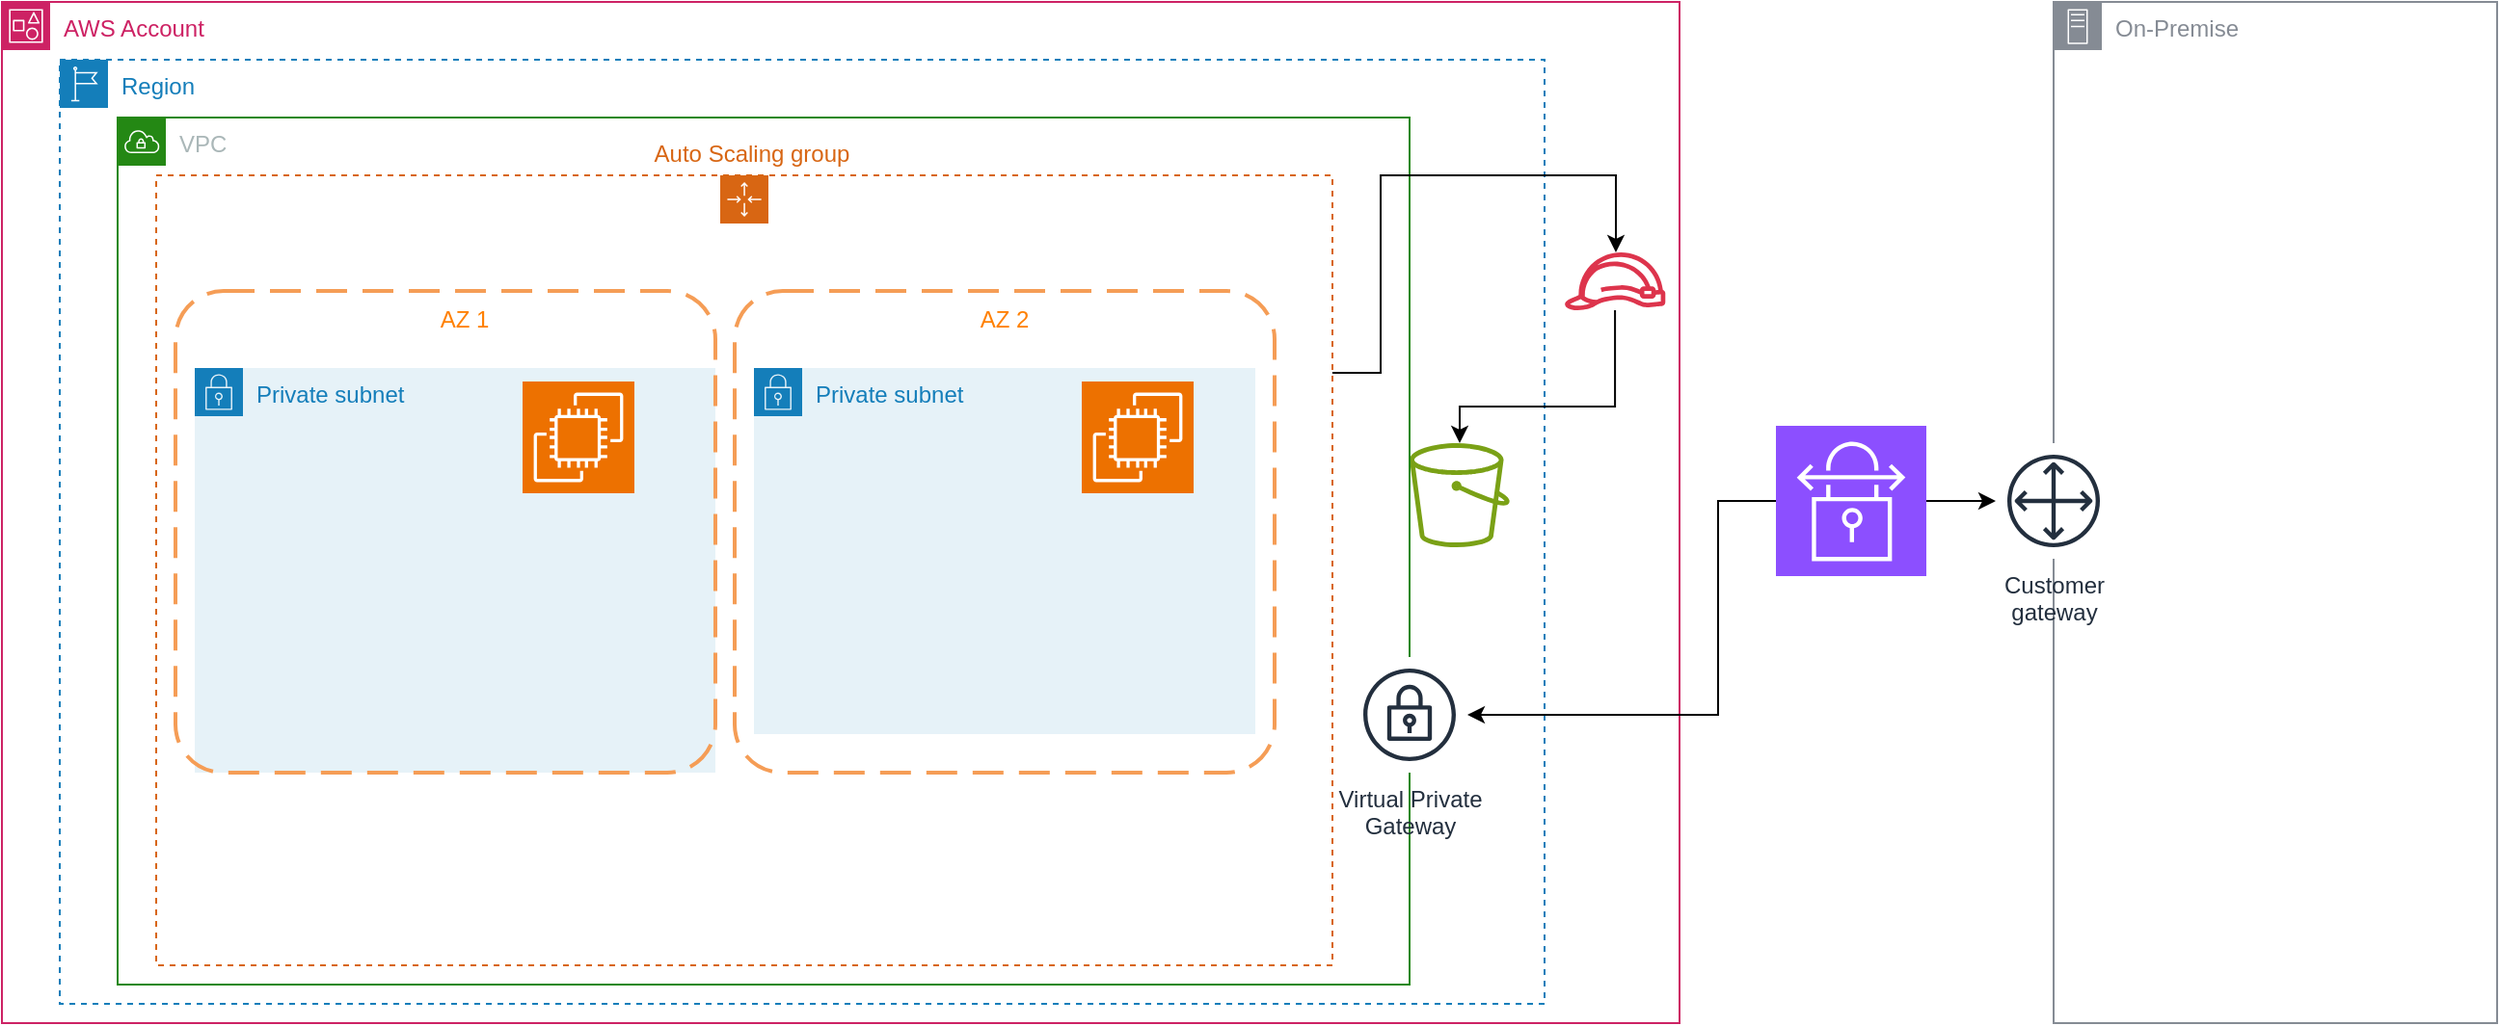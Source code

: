 <mxfile version="22.0.8" type="device">
  <diagram name="Page-1" id="JXqRYyaFR5PvzBcA_aFv">
    <mxGraphModel dx="1434" dy="844" grid="1" gridSize="10" guides="1" tooltips="1" connect="1" arrows="1" fold="1" page="1" pageScale="1" pageWidth="827" pageHeight="1169" math="0" shadow="0">
      <root>
        <mxCell id="0" />
        <mxCell id="1" parent="0" />
        <mxCell id="nOgva30NJ3S6iqEnW1f--2" value="AWS Account" style="points=[[0,0],[0.25,0],[0.5,0],[0.75,0],[1,0],[1,0.25],[1,0.5],[1,0.75],[1,1],[0.75,1],[0.5,1],[0.25,1],[0,1],[0,0.75],[0,0.5],[0,0.25]];outlineConnect=0;gradientColor=none;html=1;whiteSpace=wrap;fontSize=12;fontStyle=0;container=1;pointerEvents=0;collapsible=0;recursiveResize=0;shape=mxgraph.aws4.group;grIcon=mxgraph.aws4.group_account;strokeColor=#CD2264;fillColor=none;verticalAlign=top;align=left;spacingLeft=30;fontColor=#CD2264;dashed=0;" vertex="1" parent="1">
          <mxGeometry x="120" y="340" width="870" height="530" as="geometry" />
        </mxCell>
        <mxCell id="nOgva30NJ3S6iqEnW1f--15" value="" style="sketch=0;outlineConnect=0;fontColor=#232F3E;gradientColor=none;fillColor=#DD344C;strokeColor=none;dashed=0;verticalLabelPosition=bottom;verticalAlign=top;align=center;html=1;fontSize=12;fontStyle=0;aspect=fixed;pointerEvents=1;shape=mxgraph.aws4.role;" vertex="1" parent="nOgva30NJ3S6iqEnW1f--2">
          <mxGeometry x="810" y="130" width="53.18" height="30" as="geometry" />
        </mxCell>
        <mxCell id="nOgva30NJ3S6iqEnW1f--3" value="Region" style="points=[[0,0],[0.25,0],[0.5,0],[0.75,0],[1,0],[1,0.25],[1,0.5],[1,0.75],[1,1],[0.75,1],[0.5,1],[0.25,1],[0,1],[0,0.75],[0,0.5],[0,0.25]];outlineConnect=0;gradientColor=none;html=1;whiteSpace=wrap;fontSize=12;fontStyle=0;container=1;pointerEvents=0;collapsible=0;recursiveResize=0;shape=mxgraph.aws4.group;grIcon=mxgraph.aws4.group_region;strokeColor=#147EBA;fillColor=none;verticalAlign=top;align=left;spacingLeft=30;fontColor=#147EBA;dashed=1;" vertex="1" parent="1">
          <mxGeometry x="150" y="370" width="770" height="490" as="geometry" />
        </mxCell>
        <mxCell id="nOgva30NJ3S6iqEnW1f--14" value="" style="sketch=0;outlineConnect=0;fontColor=#232F3E;gradientColor=none;fillColor=#7AA116;strokeColor=none;dashed=0;verticalLabelPosition=bottom;verticalAlign=top;align=center;html=1;fontSize=12;fontStyle=0;aspect=fixed;pointerEvents=1;shape=mxgraph.aws4.bucket;" vertex="1" parent="nOgva30NJ3S6iqEnW1f--3">
          <mxGeometry x="700" y="199" width="51.92" height="54" as="geometry" />
        </mxCell>
        <mxCell id="nOgva30NJ3S6iqEnW1f--4" value="VPC" style="points=[[0,0],[0.25,0],[0.5,0],[0.75,0],[1,0],[1,0.25],[1,0.5],[1,0.75],[1,1],[0.75,1],[0.5,1],[0.25,1],[0,1],[0,0.75],[0,0.5],[0,0.25]];outlineConnect=0;gradientColor=none;html=1;whiteSpace=wrap;fontSize=12;fontStyle=0;container=1;pointerEvents=0;collapsible=0;recursiveResize=0;shape=mxgraph.aws4.group;grIcon=mxgraph.aws4.group_vpc;strokeColor=#248814;fillColor=none;verticalAlign=top;align=left;spacingLeft=30;fontColor=#AAB7B8;dashed=0;" vertex="1" parent="1">
          <mxGeometry x="180" y="400" width="670" height="450" as="geometry" />
        </mxCell>
        <mxCell id="nOgva30NJ3S6iqEnW1f--8" value="Auto Scaling group" style="points=[[0,0],[0.25,0],[0.5,0],[0.75,0],[1,0],[1,0.25],[1,0.5],[1,0.75],[1,1],[0.75,1],[0.5,1],[0.25,1],[0,1],[0,0.75],[0,0.5],[0,0.25]];outlineConnect=0;gradientColor=none;html=1;whiteSpace=wrap;fontSize=12;fontStyle=0;container=1;pointerEvents=0;collapsible=0;recursiveResize=0;shape=mxgraph.aws4.groupCenter;grIcon=mxgraph.aws4.group_auto_scaling_group;grStroke=1;strokeColor=#D86613;fillColor=none;verticalAlign=top;align=center;fontColor=#D86613;dashed=1;spacingTop=25;movableLabel=0;" vertex="1" parent="nOgva30NJ3S6iqEnW1f--4">
          <mxGeometry x="20" y="30" width="610" height="410" as="geometry">
            <mxPoint x="4" y="-50" as="offset" />
          </mxGeometry>
        </mxCell>
        <mxCell id="nOgva30NJ3S6iqEnW1f--6" value="Private subnet" style="points=[[0,0],[0.25,0],[0.5,0],[0.75,0],[1,0],[1,0.25],[1,0.5],[1,0.75],[1,1],[0.75,1],[0.5,1],[0.25,1],[0,1],[0,0.75],[0,0.5],[0,0.25]];outlineConnect=0;gradientColor=none;html=1;whiteSpace=wrap;fontSize=12;fontStyle=0;container=1;pointerEvents=0;collapsible=0;recursiveResize=0;shape=mxgraph.aws4.group;grIcon=mxgraph.aws4.group_security_group;grStroke=0;strokeColor=#147EBA;fillColor=#E6F2F8;verticalAlign=top;align=left;spacingLeft=30;fontColor=#147EBA;dashed=0;" vertex="1" parent="nOgva30NJ3S6iqEnW1f--8">
          <mxGeometry x="20" y="100" width="270" height="210" as="geometry" />
        </mxCell>
        <mxCell id="nOgva30NJ3S6iqEnW1f--9" value="" style="sketch=0;points=[[0,0,0],[0.25,0,0],[0.5,0,0],[0.75,0,0],[1,0,0],[0,1,0],[0.25,1,0],[0.5,1,0],[0.75,1,0],[1,1,0],[0,0.25,0],[0,0.5,0],[0,0.75,0],[1,0.25,0],[1,0.5,0],[1,0.75,0]];outlineConnect=0;fontColor=#232F3E;fillColor=#ED7100;strokeColor=#ffffff;dashed=0;verticalLabelPosition=bottom;verticalAlign=top;align=center;html=1;fontSize=12;fontStyle=0;aspect=fixed;shape=mxgraph.aws4.resourceIcon;resIcon=mxgraph.aws4.ec2;" vertex="1" parent="nOgva30NJ3S6iqEnW1f--6">
          <mxGeometry x="170" y="7" width="58" height="58" as="geometry" />
        </mxCell>
        <mxCell id="nOgva30NJ3S6iqEnW1f--25" value="" style="rounded=1;arcSize=10;dashed=1;strokeColor=#F59D56;fillColor=none;gradientColor=none;dashPattern=8 4;strokeWidth=2;" vertex="1" parent="nOgva30NJ3S6iqEnW1f--6">
          <mxGeometry x="-10" y="-40" width="280" height="250" as="geometry" />
        </mxCell>
        <mxCell id="nOgva30NJ3S6iqEnW1f--27" value="AZ 1" style="text;strokeColor=none;align=center;fillColor=none;html=1;verticalAlign=middle;whiteSpace=wrap;rounded=0;fontColor=#FF8000;" vertex="1" parent="nOgva30NJ3S6iqEnW1f--6">
          <mxGeometry x="110" y="-40" width="60" height="30" as="geometry" />
        </mxCell>
        <mxCell id="nOgva30NJ3S6iqEnW1f--12" value="Private subnet" style="points=[[0,0],[0.25,0],[0.5,0],[0.75,0],[1,0],[1,0.25],[1,0.5],[1,0.75],[1,1],[0.75,1],[0.5,1],[0.25,1],[0,1],[0,0.75],[0,0.5],[0,0.25]];outlineConnect=0;gradientColor=none;html=1;whiteSpace=wrap;fontSize=12;fontStyle=0;container=1;pointerEvents=0;collapsible=0;recursiveResize=0;shape=mxgraph.aws4.group;grIcon=mxgraph.aws4.group_security_group;grStroke=0;strokeColor=#147EBA;fillColor=#E6F2F8;verticalAlign=top;align=left;spacingLeft=30;fontColor=#147EBA;dashed=0;" vertex="1" parent="nOgva30NJ3S6iqEnW1f--8">
          <mxGeometry x="310" y="100" width="260" height="190" as="geometry" />
        </mxCell>
        <mxCell id="nOgva30NJ3S6iqEnW1f--13" value="" style="sketch=0;points=[[0,0,0],[0.25,0,0],[0.5,0,0],[0.75,0,0],[1,0,0],[0,1,0],[0.25,1,0],[0.5,1,0],[0.75,1,0],[1,1,0],[0,0.25,0],[0,0.5,0],[0,0.75,0],[1,0.25,0],[1,0.5,0],[1,0.75,0]];outlineConnect=0;fontColor=#232F3E;fillColor=#ED7100;strokeColor=#ffffff;dashed=0;verticalLabelPosition=bottom;verticalAlign=top;align=center;html=1;fontSize=12;fontStyle=0;aspect=fixed;shape=mxgraph.aws4.resourceIcon;resIcon=mxgraph.aws4.ec2;" vertex="1" parent="nOgva30NJ3S6iqEnW1f--12">
          <mxGeometry x="170" y="7" width="58" height="58" as="geometry" />
        </mxCell>
        <mxCell id="nOgva30NJ3S6iqEnW1f--26" value="" style="rounded=1;arcSize=10;dashed=1;strokeColor=#F59D56;fillColor=none;gradientColor=none;dashPattern=8 4;strokeWidth=2;" vertex="1" parent="nOgva30NJ3S6iqEnW1f--8">
          <mxGeometry x="300" y="60" width="280" height="250" as="geometry" />
        </mxCell>
        <mxCell id="nOgva30NJ3S6iqEnW1f--28" value="AZ 2" style="text;strokeColor=none;align=center;fillColor=none;html=1;verticalAlign=middle;whiteSpace=wrap;rounded=0;fontColor=#FF8000;" vertex="1" parent="nOgva30NJ3S6iqEnW1f--8">
          <mxGeometry x="410" y="60" width="60" height="30" as="geometry" />
        </mxCell>
        <mxCell id="nOgva30NJ3S6iqEnW1f--17" style="edgeStyle=orthogonalEdgeStyle;rounded=0;orthogonalLoop=1;jettySize=auto;html=1;exitX=1;exitY=0.25;exitDx=0;exitDy=0;" edge="1" parent="1" source="nOgva30NJ3S6iqEnW1f--8" target="nOgva30NJ3S6iqEnW1f--15">
          <mxGeometry relative="1" as="geometry">
            <Array as="points">
              <mxPoint x="835" y="533" />
              <mxPoint x="835" y="430" />
              <mxPoint x="957" y="430" />
            </Array>
          </mxGeometry>
        </mxCell>
        <mxCell id="nOgva30NJ3S6iqEnW1f--18" style="edgeStyle=orthogonalEdgeStyle;rounded=0;orthogonalLoop=1;jettySize=auto;html=1;" edge="1" parent="1" source="nOgva30NJ3S6iqEnW1f--15" target="nOgva30NJ3S6iqEnW1f--14">
          <mxGeometry relative="1" as="geometry">
            <Array as="points">
              <mxPoint x="957" y="550" />
              <mxPoint x="876" y="550" />
            </Array>
          </mxGeometry>
        </mxCell>
        <mxCell id="nOgva30NJ3S6iqEnW1f--19" value="On-Premise" style="sketch=0;outlineConnect=0;gradientColor=none;html=1;whiteSpace=wrap;fontSize=12;fontStyle=0;shape=mxgraph.aws4.group;grIcon=mxgraph.aws4.group_on_premise;strokeColor=#858B94;fillColor=none;verticalAlign=top;align=left;spacingLeft=30;fontColor=#858B94;dashed=0;" vertex="1" parent="1">
          <mxGeometry x="1184" y="340" width="230" height="530" as="geometry" />
        </mxCell>
        <mxCell id="nOgva30NJ3S6iqEnW1f--20" value="Customer&#xa;gateway" style="sketch=0;outlineConnect=0;fontColor=#232F3E;gradientColor=none;strokeColor=#232F3E;fillColor=#ffffff;dashed=0;verticalLabelPosition=bottom;verticalAlign=top;align=center;html=1;fontSize=12;fontStyle=0;aspect=fixed;shape=mxgraph.aws4.resourceIcon;resIcon=mxgraph.aws4.customer_gateway;" vertex="1" parent="1">
          <mxGeometry x="1154" y="569" width="60" height="60" as="geometry" />
        </mxCell>
        <mxCell id="nOgva30NJ3S6iqEnW1f--22" style="edgeStyle=orthogonalEdgeStyle;rounded=0;orthogonalLoop=1;jettySize=auto;html=1;" edge="1" parent="1" source="nOgva30NJ3S6iqEnW1f--21" target="nOgva30NJ3S6iqEnW1f--20">
          <mxGeometry relative="1" as="geometry" />
        </mxCell>
        <mxCell id="nOgva30NJ3S6iqEnW1f--23" style="edgeStyle=orthogonalEdgeStyle;rounded=0;orthogonalLoop=1;jettySize=auto;html=1;jumpStyle=none;" edge="1" parent="1" source="nOgva30NJ3S6iqEnW1f--21" target="nOgva30NJ3S6iqEnW1f--24">
          <mxGeometry relative="1" as="geometry">
            <mxPoint x="1050" y="730" as="targetPoint" />
            <Array as="points">
              <mxPoint x="1010" y="599" />
              <mxPoint x="1010" y="710" />
            </Array>
          </mxGeometry>
        </mxCell>
        <mxCell id="nOgva30NJ3S6iqEnW1f--21" value="" style="sketch=0;points=[[0,0,0],[0.25,0,0],[0.5,0,0],[0.75,0,0],[1,0,0],[0,1,0],[0.25,1,0],[0.5,1,0],[0.75,1,0],[1,1,0],[0,0.25,0],[0,0.5,0],[0,0.75,0],[1,0.25,0],[1,0.5,0],[1,0.75,0]];outlineConnect=0;fontColor=#232F3E;fillColor=#8C4FFF;strokeColor=#ffffff;dashed=0;verticalLabelPosition=bottom;verticalAlign=top;align=center;html=1;fontSize=12;fontStyle=0;aspect=fixed;shape=mxgraph.aws4.resourceIcon;resIcon=mxgraph.aws4.site_to_site_vpn;" vertex="1" parent="1">
          <mxGeometry x="1040" y="560" width="78" height="78" as="geometry" />
        </mxCell>
        <mxCell id="nOgva30NJ3S6iqEnW1f--24" value="Virtual Private &lt;br&gt;Gateway" style="sketch=0;outlineConnect=0;fontColor=#232F3E;gradientColor=none;strokeColor=#232F3E;fillColor=#ffffff;dashed=0;verticalLabelPosition=bottom;verticalAlign=top;align=center;html=1;fontSize=12;fontStyle=0;aspect=fixed;shape=mxgraph.aws4.resourceIcon;resIcon=mxgraph.aws4.vpn_gateway;" vertex="1" parent="1">
          <mxGeometry x="820" y="680" width="60" height="60" as="geometry" />
        </mxCell>
      </root>
    </mxGraphModel>
  </diagram>
</mxfile>
